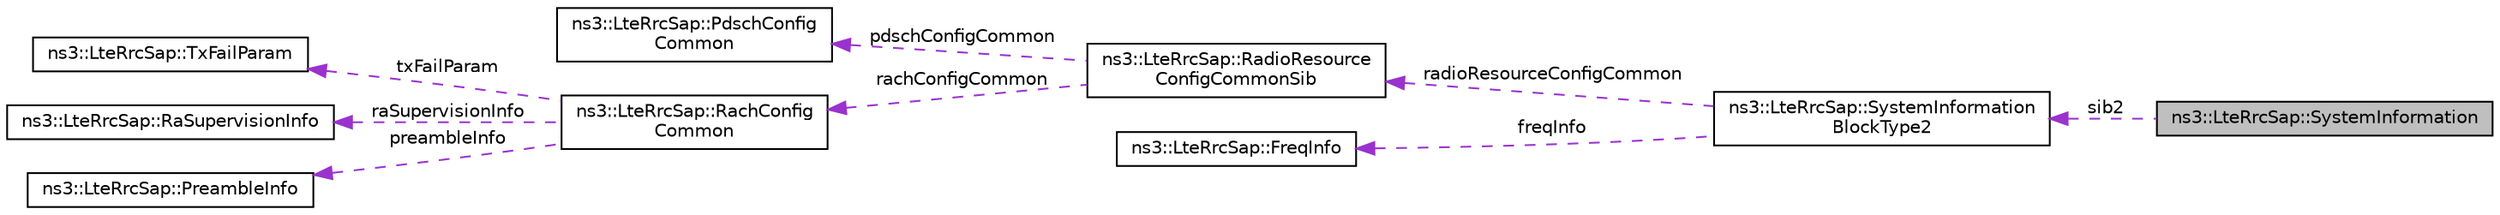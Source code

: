 digraph "ns3::LteRrcSap::SystemInformation"
{
 // LATEX_PDF_SIZE
  edge [fontname="Helvetica",fontsize="10",labelfontname="Helvetica",labelfontsize="10"];
  node [fontname="Helvetica",fontsize="10",shape=record];
  rankdir="LR";
  Node1 [label="ns3::LteRrcSap::SystemInformation",height=0.2,width=0.4,color="black", fillcolor="grey75", style="filled", fontcolor="black",tooltip="SystemInformation structure."];
  Node2 -> Node1 [dir="back",color="darkorchid3",fontsize="10",style="dashed",label=" sib2" ,fontname="Helvetica"];
  Node2 [label="ns3::LteRrcSap::SystemInformation\lBlockType2",height=0.2,width=0.4,color="black", fillcolor="white", style="filled",URL="$structns3_1_1_lte_rrc_sap_1_1_system_information_block_type2.html",tooltip="SystemInformationBlockType2 structure."];
  Node3 -> Node2 [dir="back",color="darkorchid3",fontsize="10",style="dashed",label=" radioResourceConfigCommon" ,fontname="Helvetica"];
  Node3 [label="ns3::LteRrcSap::RadioResource\lConfigCommonSib",height=0.2,width=0.4,color="black", fillcolor="white", style="filled",URL="$structns3_1_1_lte_rrc_sap_1_1_radio_resource_config_common_sib.html",tooltip="RadioResourceConfigCommonSib structure."];
  Node4 -> Node3 [dir="back",color="darkorchid3",fontsize="10",style="dashed",label=" pdschConfigCommon" ,fontname="Helvetica"];
  Node4 [label="ns3::LteRrcSap::PdschConfig\lCommon",height=0.2,width=0.4,color="black", fillcolor="white", style="filled",URL="$structns3_1_1_lte_rrc_sap_1_1_pdsch_config_common.html",tooltip="PdschConfigCommon structure."];
  Node5 -> Node3 [dir="back",color="darkorchid3",fontsize="10",style="dashed",label=" rachConfigCommon" ,fontname="Helvetica"];
  Node5 [label="ns3::LteRrcSap::RachConfig\lCommon",height=0.2,width=0.4,color="black", fillcolor="white", style="filled",URL="$structns3_1_1_lte_rrc_sap_1_1_rach_config_common.html",tooltip="RachConfigCommon structure."];
  Node6 -> Node5 [dir="back",color="darkorchid3",fontsize="10",style="dashed",label=" txFailParam" ,fontname="Helvetica"];
  Node6 [label="ns3::LteRrcSap::TxFailParam",height=0.2,width=0.4,color="black", fillcolor="white", style="filled",URL="$structns3_1_1_lte_rrc_sap_1_1_tx_fail_param.html",tooltip="TxFailParams structure."];
  Node7 -> Node5 [dir="back",color="darkorchid3",fontsize="10",style="dashed",label=" raSupervisionInfo" ,fontname="Helvetica"];
  Node7 [label="ns3::LteRrcSap::RaSupervisionInfo",height=0.2,width=0.4,color="black", fillcolor="white", style="filled",URL="$structns3_1_1_lte_rrc_sap_1_1_ra_supervision_info.html",tooltip="RaSupervisionInfo structure."];
  Node8 -> Node5 [dir="back",color="darkorchid3",fontsize="10",style="dashed",label=" preambleInfo" ,fontname="Helvetica"];
  Node8 [label="ns3::LteRrcSap::PreambleInfo",height=0.2,width=0.4,color="black", fillcolor="white", style="filled",URL="$structns3_1_1_lte_rrc_sap_1_1_preamble_info.html",tooltip="PreambleInfo structure."];
  Node9 -> Node2 [dir="back",color="darkorchid3",fontsize="10",style="dashed",label=" freqInfo" ,fontname="Helvetica"];
  Node9 [label="ns3::LteRrcSap::FreqInfo",height=0.2,width=0.4,color="black", fillcolor="white", style="filled",URL="$structns3_1_1_lte_rrc_sap_1_1_freq_info.html",tooltip="FreqInfo structure."];
}
